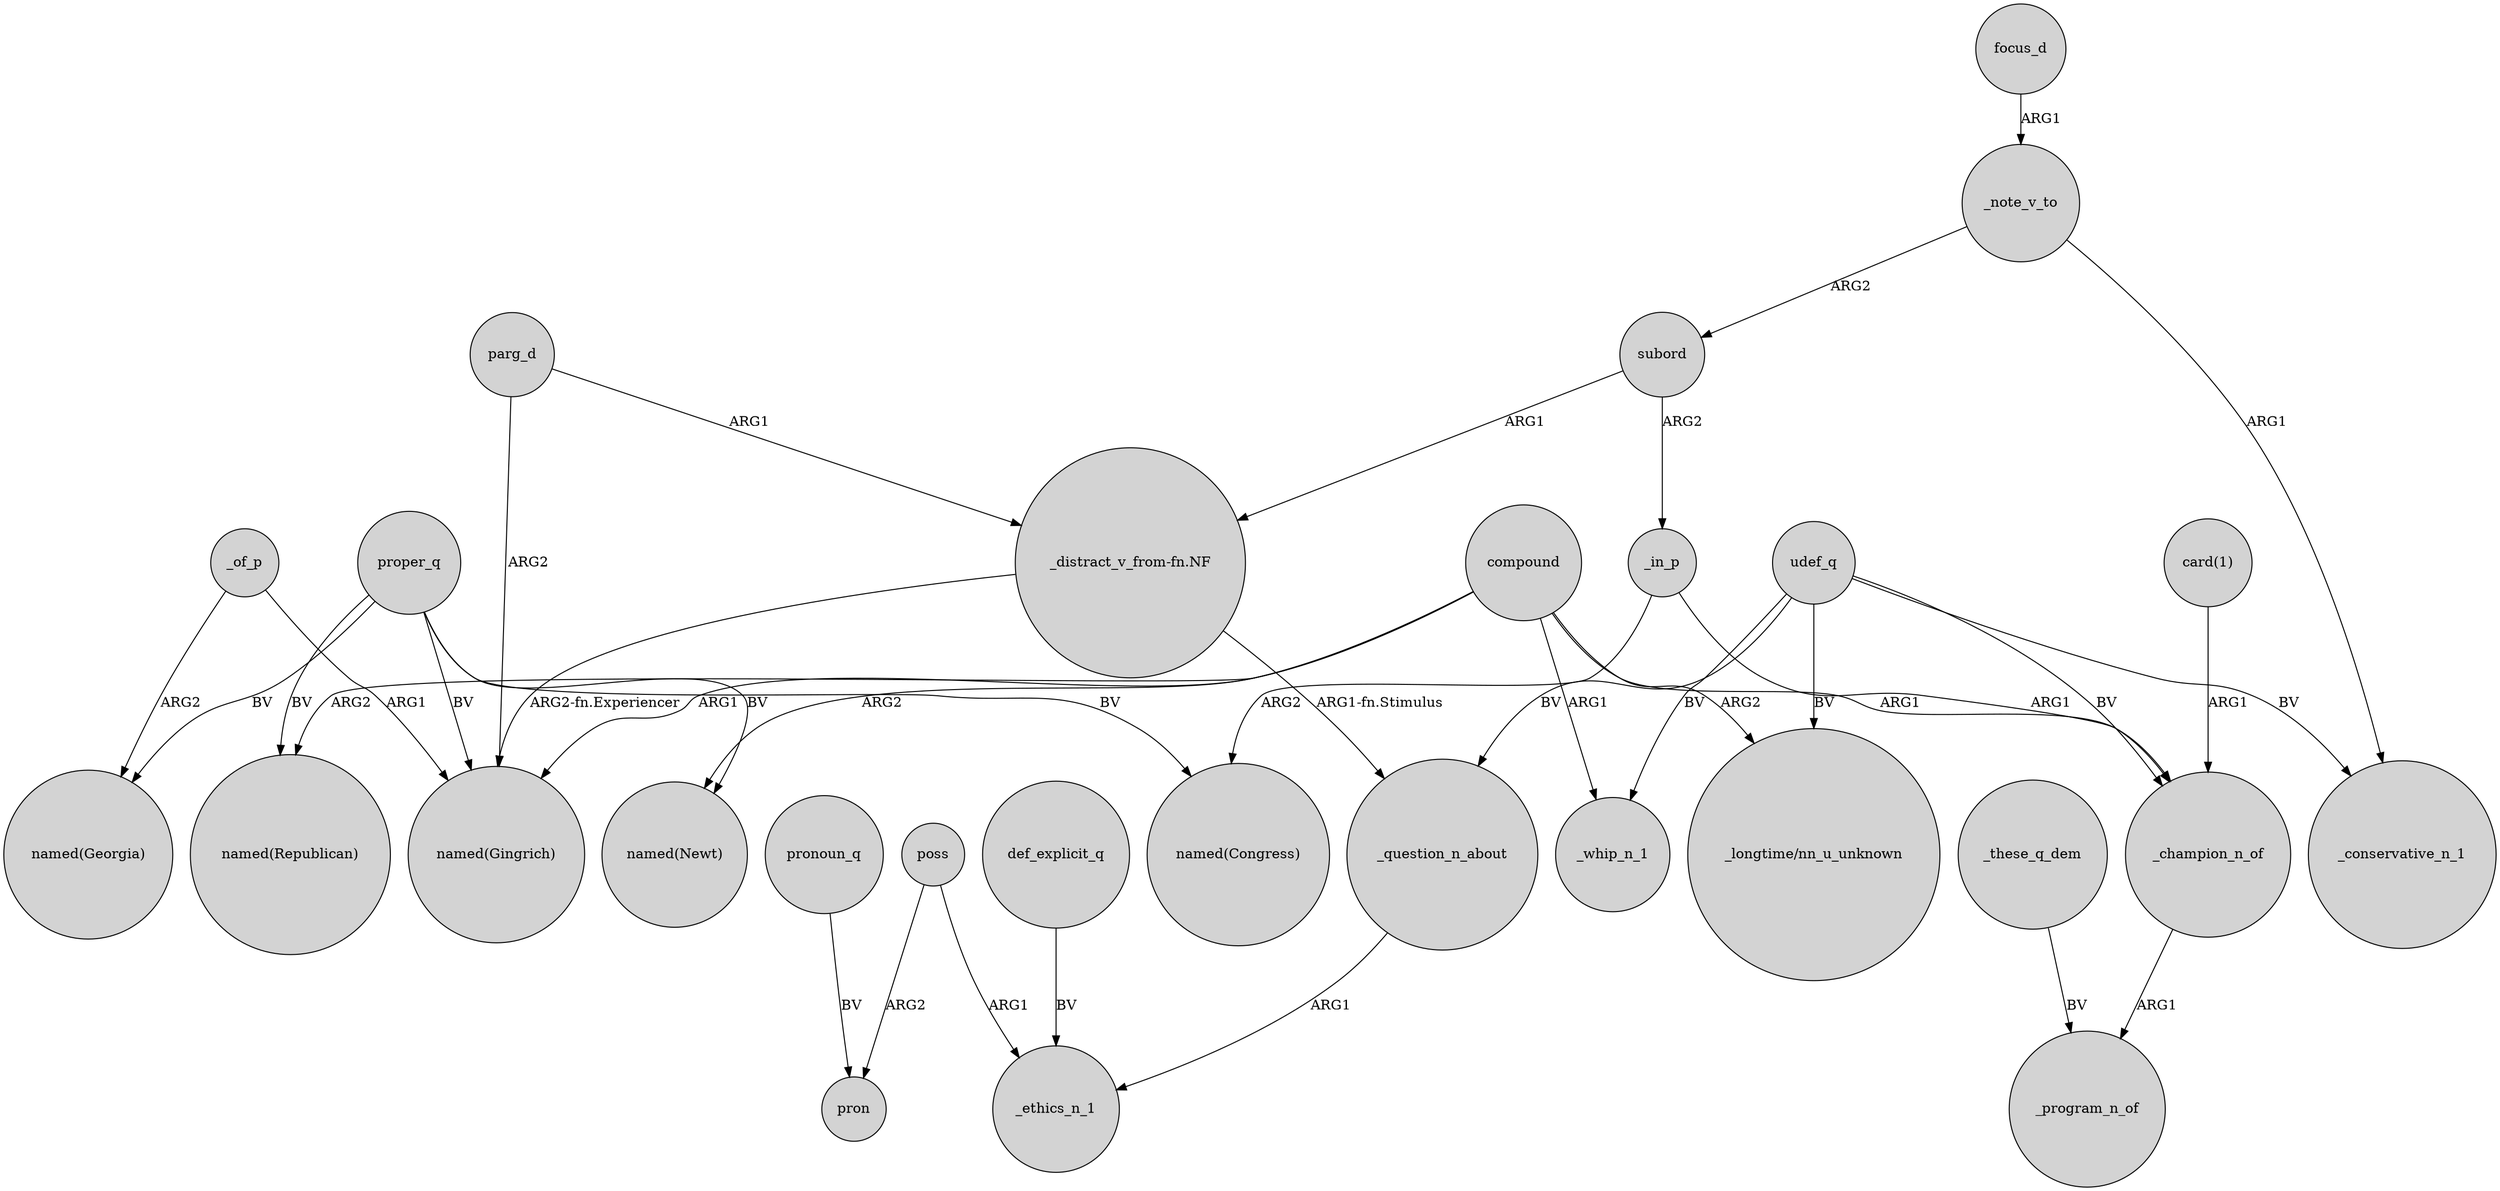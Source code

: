 digraph {
	node [shape=circle style=filled]
	compound -> "named(Republican)" [label=ARG2]
	proper_q -> "named(Newt)" [label=BV]
	_in_p -> _champion_n_of [label=ARG1]
	parg_d -> "named(Gingrich)" [label=ARG2]
	proper_q -> "named(Gingrich)" [label=BV]
	"_distract_v_from-fn.NF" -> _question_n_about [label="ARG1-fn.Stimulus"]
	poss -> pron [label=ARG2]
	_champion_n_of -> _program_n_of [label=ARG1]
	focus_d -> _note_v_to [label=ARG1]
	udef_q -> _question_n_about [label=BV]
	subord -> _in_p [label=ARG2]
	"_distract_v_from-fn.NF" -> "named(Gingrich)" [label="ARG2-fn.Experiencer"]
	_note_v_to -> subord [label=ARG2]
	udef_q -> _whip_n_1 [label=BV]
	proper_q -> "named(Congress)" [label=BV]
	udef_q -> _conservative_n_1 [label=BV]
	_of_p -> "named(Georgia)" [label=ARG2]
	proper_q -> "named(Republican)" [label=BV]
	pronoun_q -> pron [label=BV]
	compound -> "named(Gingrich)" [label=ARG1]
	parg_d -> "_distract_v_from-fn.NF" [label=ARG1]
	_these_q_dem -> _program_n_of [label=BV]
	compound -> _champion_n_of [label=ARG1]
	_of_p -> "named(Gingrich)" [label=ARG1]
	compound -> "named(Newt)" [label=ARG2]
	udef_q -> "_longtime/nn_u_unknown" [label=BV]
	"card(1)" -> _champion_n_of [label=ARG1]
	compound -> "_longtime/nn_u_unknown" [label=ARG2]
	udef_q -> _champion_n_of [label=BV]
	compound -> _whip_n_1 [label=ARG1]
	proper_q -> "named(Georgia)" [label=BV]
	_note_v_to -> _conservative_n_1 [label=ARG1]
	def_explicit_q -> _ethics_n_1 [label=BV]
	poss -> _ethics_n_1 [label=ARG1]
	_in_p -> "named(Congress)" [label=ARG2]
	subord -> "_distract_v_from-fn.NF" [label=ARG1]
	_question_n_about -> _ethics_n_1 [label=ARG1]
}
